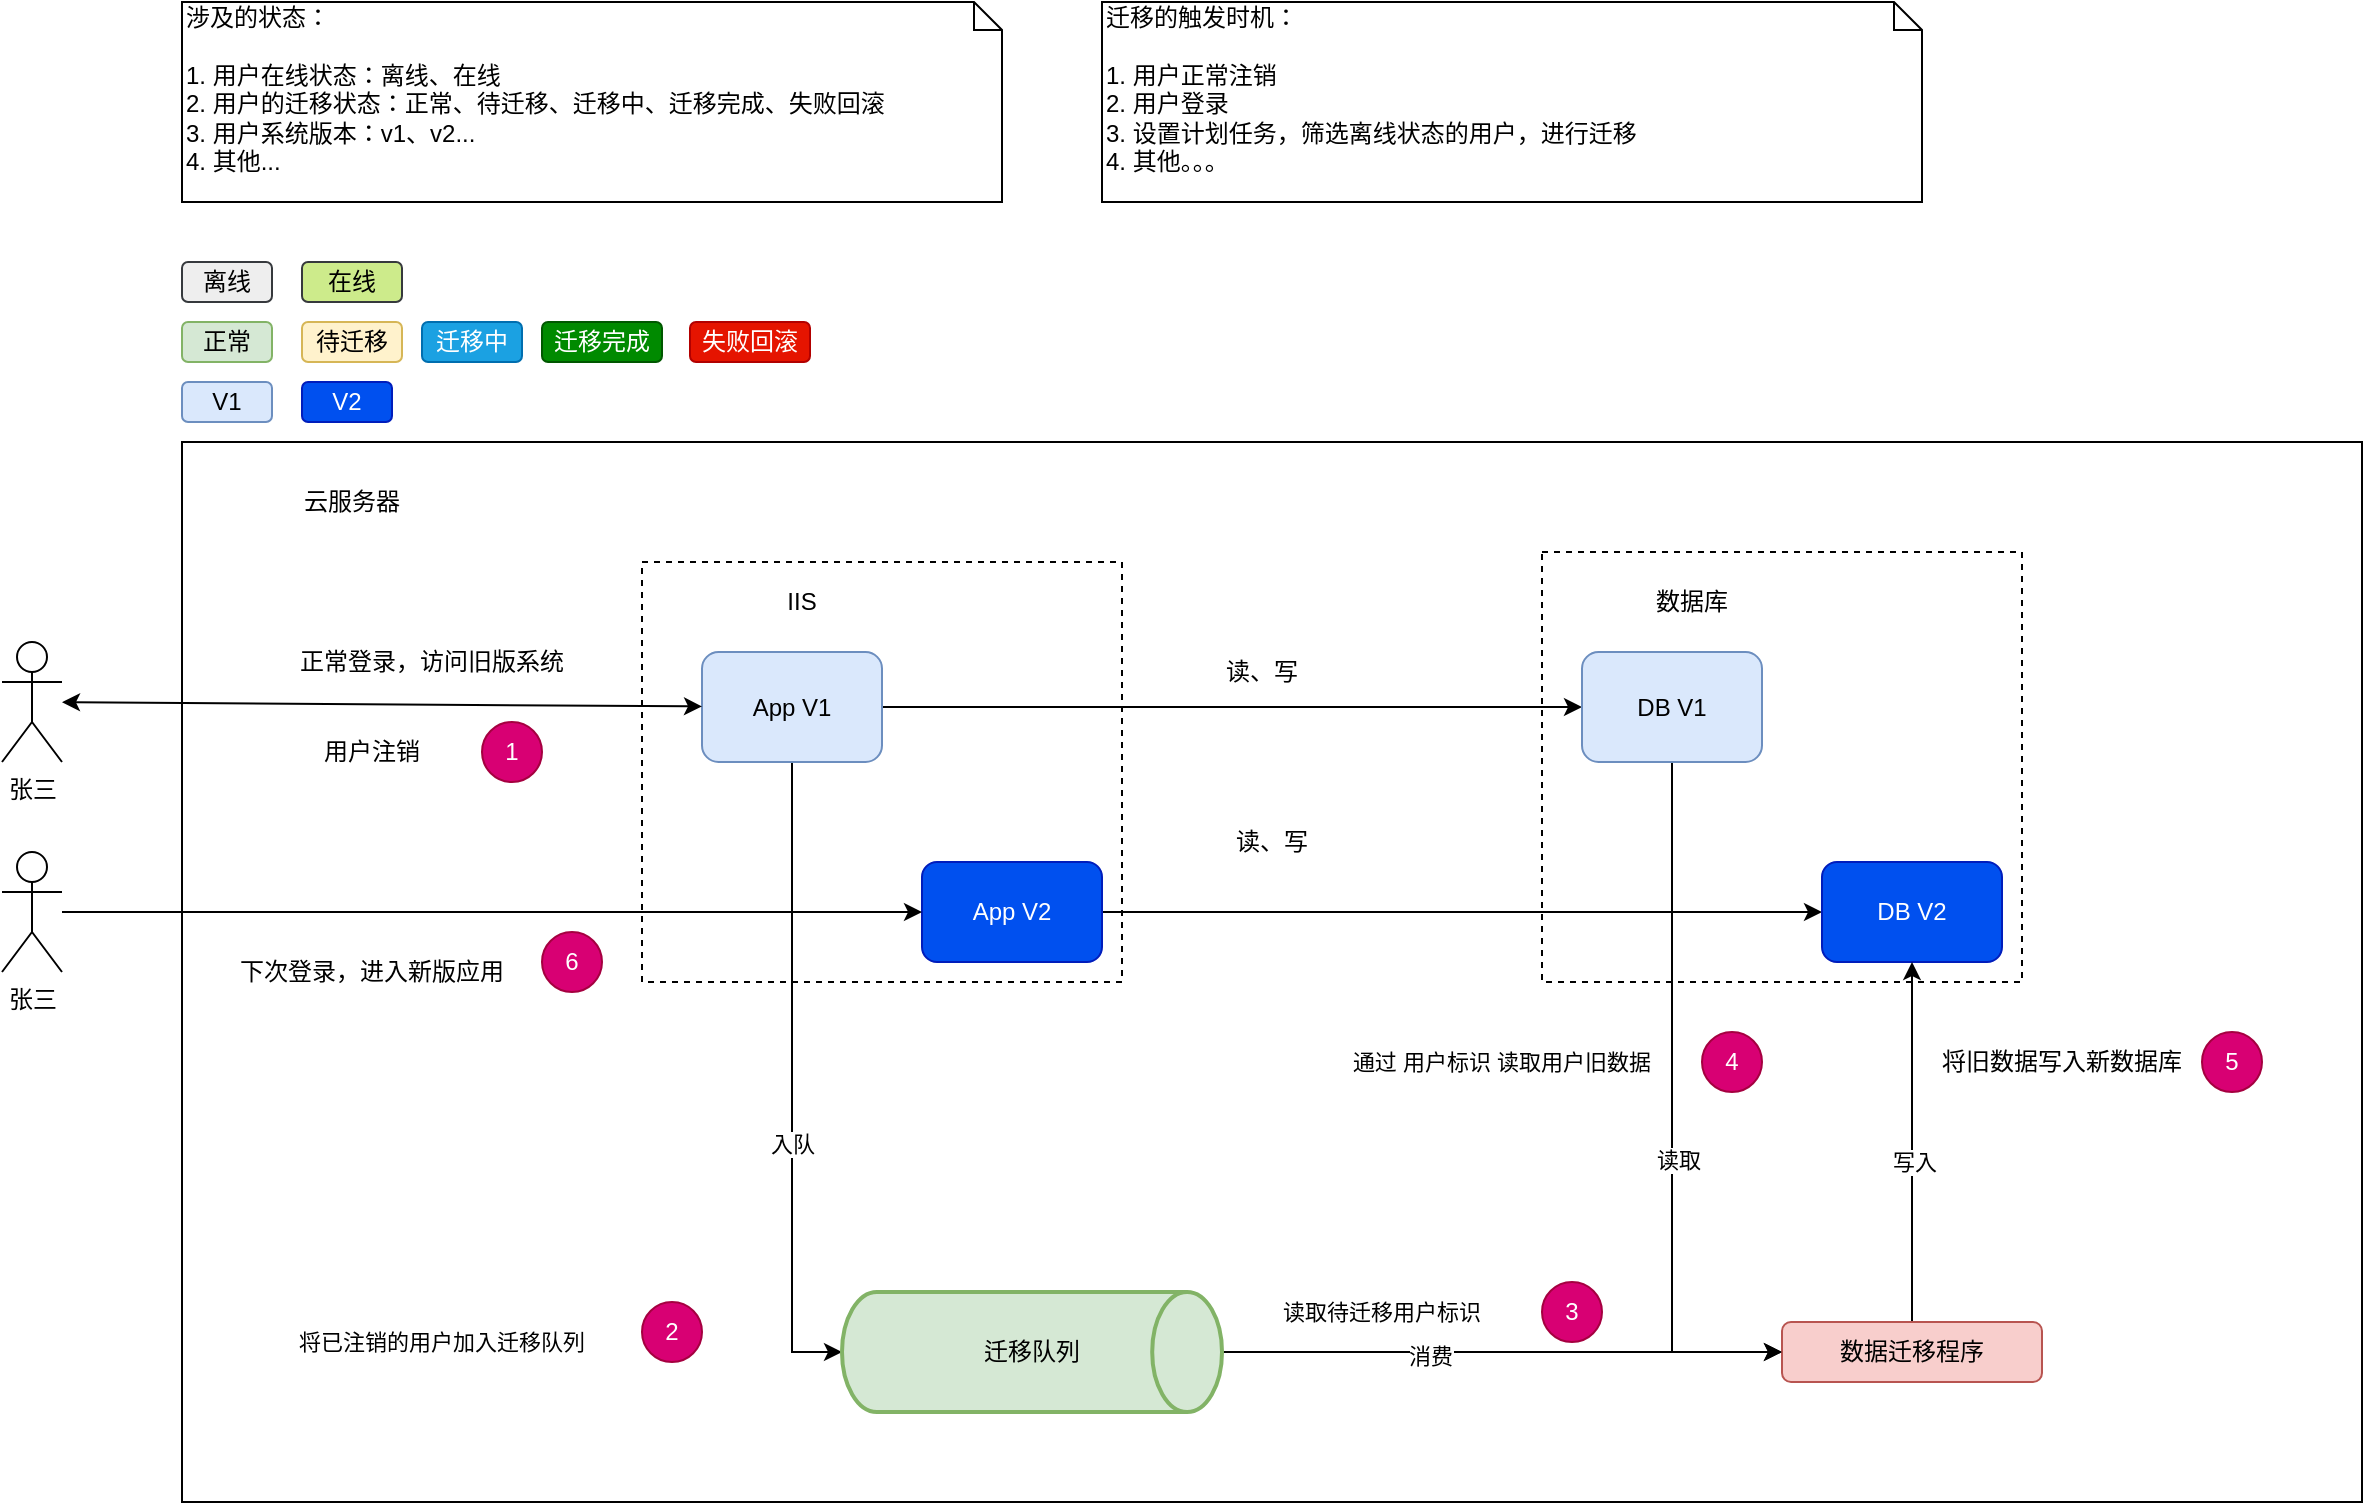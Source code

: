 <mxfile version="13.6.6" type="github">
  <diagram id="Lue05HmIanWhCoe9alP6" name="Page-1">
    <mxGraphModel dx="1422" dy="796" grid="1" gridSize="10" guides="1" tooltips="1" connect="1" arrows="1" fold="1" page="1" pageScale="1" pageWidth="827" pageHeight="1169" math="0" shadow="0">
      <root>
        <mxCell id="0" />
        <mxCell id="1" parent="0" />
        <mxCell id="NWO9Jg_MubUmfiNu8nZK-3" value="" style="rounded=0;whiteSpace=wrap;html=1;" vertex="1" parent="1">
          <mxGeometry x="100" y="370" width="1090" height="530" as="geometry" />
        </mxCell>
        <mxCell id="NWO9Jg_MubUmfiNu8nZK-12" value="" style="rounded=0;whiteSpace=wrap;html=1;dashed=1;" vertex="1" parent="1">
          <mxGeometry x="780" y="425" width="240" height="215" as="geometry" />
        </mxCell>
        <mxCell id="NWO9Jg_MubUmfiNu8nZK-4" value="" style="rounded=0;whiteSpace=wrap;html=1;dashed=1;" vertex="1" parent="1">
          <mxGeometry x="330" y="430" width="240" height="210" as="geometry" />
        </mxCell>
        <mxCell id="NWO9Jg_MubUmfiNu8nZK-1" value="张三" style="shape=umlActor;verticalLabelPosition=bottom;verticalAlign=top;html=1;" vertex="1" parent="1">
          <mxGeometry x="10" y="470" width="30" height="60" as="geometry" />
        </mxCell>
        <mxCell id="NWO9Jg_MubUmfiNu8nZK-47" style="edgeStyle=orthogonalEdgeStyle;rounded=0;orthogonalLoop=1;jettySize=auto;html=1;" edge="1" parent="1" source="NWO9Jg_MubUmfiNu8nZK-2" target="NWO9Jg_MubUmfiNu8nZK-8">
          <mxGeometry relative="1" as="geometry" />
        </mxCell>
        <mxCell id="NWO9Jg_MubUmfiNu8nZK-62" style="edgeStyle=orthogonalEdgeStyle;rounded=0;orthogonalLoop=1;jettySize=auto;html=1;entryX=0;entryY=0.5;entryDx=0;entryDy=0;entryPerimeter=0;" edge="1" parent="1" source="NWO9Jg_MubUmfiNu8nZK-2" target="NWO9Jg_MubUmfiNu8nZK-20">
          <mxGeometry relative="1" as="geometry" />
        </mxCell>
        <mxCell id="NWO9Jg_MubUmfiNu8nZK-67" value="入队" style="edgeLabel;html=1;align=center;verticalAlign=middle;resizable=0;points=[];" vertex="1" connectable="0" parent="NWO9Jg_MubUmfiNu8nZK-62">
          <mxGeometry x="0.137" y="1" relative="1" as="geometry">
            <mxPoint x="-1.03" y="8.29" as="offset" />
          </mxGeometry>
        </mxCell>
        <mxCell id="NWO9Jg_MubUmfiNu8nZK-2" value="App V1" style="rounded=1;whiteSpace=wrap;html=1;fillColor=#dae8fc;strokeColor=#6c8ebf;" vertex="1" parent="1">
          <mxGeometry x="360" y="475" width="90" height="55" as="geometry" />
        </mxCell>
        <mxCell id="NWO9Jg_MubUmfiNu8nZK-5" value="云服务器" style="text;html=1;strokeColor=none;fillColor=none;align=center;verticalAlign=middle;whiteSpace=wrap;rounded=0;" vertex="1" parent="1">
          <mxGeometry x="150" y="390" width="70" height="20" as="geometry" />
        </mxCell>
        <mxCell id="NWO9Jg_MubUmfiNu8nZK-6" value="IIS" style="text;html=1;strokeColor=none;fillColor=none;align=center;verticalAlign=middle;whiteSpace=wrap;rounded=0;" vertex="1" parent="1">
          <mxGeometry x="375" y="440" width="70" height="20" as="geometry" />
        </mxCell>
        <mxCell id="NWO9Jg_MubUmfiNu8nZK-46" style="edgeStyle=orthogonalEdgeStyle;rounded=0;orthogonalLoop=1;jettySize=auto;html=1;" edge="1" parent="1" source="NWO9Jg_MubUmfiNu8nZK-7" target="NWO9Jg_MubUmfiNu8nZK-9">
          <mxGeometry relative="1" as="geometry" />
        </mxCell>
        <mxCell id="NWO9Jg_MubUmfiNu8nZK-7" value="App V2" style="rounded=1;whiteSpace=wrap;html=1;fillColor=#0050ef;strokeColor=#001DBC;fontColor=#ffffff;" vertex="1" parent="1">
          <mxGeometry x="470" y="580" width="90" height="50" as="geometry" />
        </mxCell>
        <mxCell id="NWO9Jg_MubUmfiNu8nZK-50" style="edgeStyle=orthogonalEdgeStyle;rounded=0;orthogonalLoop=1;jettySize=auto;html=1;entryX=0;entryY=0.5;entryDx=0;entryDy=0;exitX=0.5;exitY=1;exitDx=0;exitDy=0;" edge="1" parent="1" source="NWO9Jg_MubUmfiNu8nZK-8" target="NWO9Jg_MubUmfiNu8nZK-18">
          <mxGeometry relative="1" as="geometry" />
        </mxCell>
        <mxCell id="NWO9Jg_MubUmfiNu8nZK-51" value="读取" style="edgeLabel;html=1;align=center;verticalAlign=middle;resizable=0;points=[];" vertex="1" connectable="0" parent="NWO9Jg_MubUmfiNu8nZK-50">
          <mxGeometry x="0.135" y="3" relative="1" as="geometry">
            <mxPoint as="offset" />
          </mxGeometry>
        </mxCell>
        <mxCell id="NWO9Jg_MubUmfiNu8nZK-8" value="DB V1" style="rounded=1;whiteSpace=wrap;html=1;fillColor=#dae8fc;strokeColor=#6c8ebf;" vertex="1" parent="1">
          <mxGeometry x="800" y="475" width="90" height="55" as="geometry" />
        </mxCell>
        <mxCell id="NWO9Jg_MubUmfiNu8nZK-9" value="DB V2" style="rounded=1;whiteSpace=wrap;html=1;fillColor=#0050ef;strokeColor=#001DBC;fontColor=#ffffff;" vertex="1" parent="1">
          <mxGeometry x="920" y="580" width="90" height="50" as="geometry" />
        </mxCell>
        <mxCell id="NWO9Jg_MubUmfiNu8nZK-13" value="数据库" style="text;html=1;strokeColor=none;fillColor=none;align=center;verticalAlign=middle;whiteSpace=wrap;rounded=0;" vertex="1" parent="1">
          <mxGeometry x="820" y="440" width="70" height="20" as="geometry" />
        </mxCell>
        <mxCell id="NWO9Jg_MubUmfiNu8nZK-37" style="edgeStyle=orthogonalEdgeStyle;rounded=0;orthogonalLoop=1;jettySize=auto;html=1;" edge="1" parent="1" source="NWO9Jg_MubUmfiNu8nZK-18" target="NWO9Jg_MubUmfiNu8nZK-9">
          <mxGeometry relative="1" as="geometry" />
        </mxCell>
        <mxCell id="NWO9Jg_MubUmfiNu8nZK-53" value="写入" style="edgeLabel;html=1;align=center;verticalAlign=middle;resizable=0;points=[];" vertex="1" connectable="0" parent="NWO9Jg_MubUmfiNu8nZK-37">
          <mxGeometry x="-0.111" y="-1" relative="1" as="geometry">
            <mxPoint as="offset" />
          </mxGeometry>
        </mxCell>
        <mxCell id="NWO9Jg_MubUmfiNu8nZK-18" value="数据迁移程序" style="rounded=1;whiteSpace=wrap;html=1;fillColor=#f8cecc;strokeColor=#b85450;" vertex="1" parent="1">
          <mxGeometry x="900" y="810" width="130" height="30" as="geometry" />
        </mxCell>
        <mxCell id="NWO9Jg_MubUmfiNu8nZK-31" style="edgeStyle=orthogonalEdgeStyle;rounded=0;orthogonalLoop=1;jettySize=auto;html=1;" edge="1" parent="1" source="NWO9Jg_MubUmfiNu8nZK-20" target="NWO9Jg_MubUmfiNu8nZK-18">
          <mxGeometry relative="1" as="geometry" />
        </mxCell>
        <mxCell id="NWO9Jg_MubUmfiNu8nZK-54" value="消费" style="edgeLabel;html=1;align=center;verticalAlign=middle;resizable=0;points=[];" vertex="1" connectable="0" parent="NWO9Jg_MubUmfiNu8nZK-31">
          <mxGeometry x="-0.26" y="-2" relative="1" as="geometry">
            <mxPoint as="offset" />
          </mxGeometry>
        </mxCell>
        <mxCell id="NWO9Jg_MubUmfiNu8nZK-20" value="迁移队列" style="strokeWidth=2;html=1;shape=mxgraph.flowchart.direct_data;whiteSpace=wrap;fillColor=#d5e8d4;strokeColor=#82b366;" vertex="1" parent="1">
          <mxGeometry x="430" y="795" width="190" height="60" as="geometry" />
        </mxCell>
        <mxCell id="NWO9Jg_MubUmfiNu8nZK-33" value="1" style="ellipse;whiteSpace=wrap;html=1;aspect=fixed;fillColor=#d80073;strokeColor=#A50040;fontColor=#ffffff;" vertex="1" parent="1">
          <mxGeometry x="250" y="510" width="30" height="30" as="geometry" />
        </mxCell>
        <mxCell id="NWO9Jg_MubUmfiNu8nZK-34" value="2" style="ellipse;whiteSpace=wrap;html=1;aspect=fixed;fillColor=#d80073;strokeColor=#A50040;fontColor=#ffffff;" vertex="1" parent="1">
          <mxGeometry x="330" y="800" width="30" height="30" as="geometry" />
        </mxCell>
        <mxCell id="NWO9Jg_MubUmfiNu8nZK-35" value="3" style="ellipse;whiteSpace=wrap;html=1;aspect=fixed;fillColor=#d80073;strokeColor=#A50040;fontColor=#ffffff;" vertex="1" parent="1">
          <mxGeometry x="780" y="790" width="30" height="30" as="geometry" />
        </mxCell>
        <mxCell id="NWO9Jg_MubUmfiNu8nZK-36" value="4" style="ellipse;whiteSpace=wrap;html=1;aspect=fixed;fillColor=#d80073;strokeColor=#A50040;fontColor=#ffffff;" vertex="1" parent="1">
          <mxGeometry x="860" y="665" width="30" height="30" as="geometry" />
        </mxCell>
        <mxCell id="NWO9Jg_MubUmfiNu8nZK-38" value="将旧数据写入新数据库" style="text;html=1;strokeColor=none;fillColor=none;align=center;verticalAlign=middle;whiteSpace=wrap;rounded=0;" vertex="1" parent="1">
          <mxGeometry x="960" y="670" width="160" height="20" as="geometry" />
        </mxCell>
        <mxCell id="NWO9Jg_MubUmfiNu8nZK-39" value="&#xa;&#xa;&lt;span style=&quot;color: rgb(0, 0, 0); font-family: helvetica; font-size: 11px; font-style: normal; font-weight: 400; letter-spacing: normal; text-align: center; text-indent: 0px; text-transform: none; word-spacing: 0px; background-color: rgb(255, 255, 255); display: inline; float: none;&quot;&gt;通过 用户标识 读取用户旧数据&lt;/span&gt;&#xa;&#xa;" style="text;html=1;strokeColor=none;fillColor=none;align=center;verticalAlign=middle;whiteSpace=wrap;rounded=0;" vertex="1" parent="1">
          <mxGeometry x="670" y="670" width="180" height="20" as="geometry" />
        </mxCell>
        <mxCell id="NWO9Jg_MubUmfiNu8nZK-40" value="5" style="ellipse;whiteSpace=wrap;html=1;aspect=fixed;fillColor=#d80073;strokeColor=#A50040;fontColor=#ffffff;" vertex="1" parent="1">
          <mxGeometry x="1110" y="665" width="30" height="30" as="geometry" />
        </mxCell>
        <mxCell id="NWO9Jg_MubUmfiNu8nZK-41" value="6" style="ellipse;whiteSpace=wrap;html=1;aspect=fixed;fillColor=#d80073;strokeColor=#A50040;fontColor=#ffffff;" vertex="1" parent="1">
          <mxGeometry x="280" y="615" width="30" height="30" as="geometry" />
        </mxCell>
        <mxCell id="NWO9Jg_MubUmfiNu8nZK-45" value="&lt;span style=&quot;font-size: 11px ; background-color: rgb(255 , 255 , 255)&quot;&gt;读取待迁移用户标识&lt;/span&gt;" style="text;html=1;strokeColor=none;fillColor=none;align=center;verticalAlign=middle;whiteSpace=wrap;rounded=0;" vertex="1" parent="1">
          <mxGeometry x="630" y="795" width="140" height="20" as="geometry" />
        </mxCell>
        <mxCell id="NWO9Jg_MubUmfiNu8nZK-49" value="&#xa;&#xa;&lt;span style=&quot;color: rgb(0, 0, 0); font-family: helvetica; font-size: 11px; font-style: normal; font-weight: 400; letter-spacing: normal; text-align: center; text-indent: 0px; text-transform: none; word-spacing: 0px; background-color: rgb(255, 255, 255); display: inline; float: none;&quot;&gt;将已注销的用户加入迁移队列&lt;/span&gt;&#xa;&#xa;" style="text;html=1;strokeColor=none;fillColor=none;align=center;verticalAlign=middle;whiteSpace=wrap;rounded=0;" vertex="1" parent="1">
          <mxGeometry x="140" y="810" width="180" height="20" as="geometry" />
        </mxCell>
        <mxCell id="NWO9Jg_MubUmfiNu8nZK-58" style="edgeStyle=orthogonalEdgeStyle;rounded=0;orthogonalLoop=1;jettySize=auto;html=1;entryX=0;entryY=0.5;entryDx=0;entryDy=0;" edge="1" parent="1" source="NWO9Jg_MubUmfiNu8nZK-56" target="NWO9Jg_MubUmfiNu8nZK-7">
          <mxGeometry relative="1" as="geometry">
            <mxPoint x="40" y="590" as="sourcePoint" />
          </mxGeometry>
        </mxCell>
        <mxCell id="NWO9Jg_MubUmfiNu8nZK-56" value="张三" style="shape=umlActor;verticalLabelPosition=bottom;verticalAlign=top;html=1;" vertex="1" parent="1">
          <mxGeometry x="10" y="575" width="30" height="60" as="geometry" />
        </mxCell>
        <mxCell id="NWO9Jg_MubUmfiNu8nZK-59" value="下次登录，进入新版应用" style="text;html=1;strokeColor=none;fillColor=none;align=center;verticalAlign=middle;whiteSpace=wrap;rounded=0;" vertex="1" parent="1">
          <mxGeometry x="120" y="625" width="150" height="20" as="geometry" />
        </mxCell>
        <mxCell id="NWO9Jg_MubUmfiNu8nZK-61" value="用户注销" style="text;html=1;strokeColor=none;fillColor=none;align=center;verticalAlign=middle;whiteSpace=wrap;rounded=0;" vertex="1" parent="1">
          <mxGeometry x="165" y="515" width="60" height="20" as="geometry" />
        </mxCell>
        <mxCell id="NWO9Jg_MubUmfiNu8nZK-65" value="" style="endArrow=classic;startArrow=classic;html=1;" edge="1" parent="1" source="NWO9Jg_MubUmfiNu8nZK-1" target="NWO9Jg_MubUmfiNu8nZK-2">
          <mxGeometry width="50" height="50" relative="1" as="geometry">
            <mxPoint x="580" y="620" as="sourcePoint" />
            <mxPoint x="630" y="570" as="targetPoint" />
          </mxGeometry>
        </mxCell>
        <mxCell id="NWO9Jg_MubUmfiNu8nZK-66" value="正常登录，访问旧版系统" style="text;html=1;strokeColor=none;fillColor=none;align=center;verticalAlign=middle;whiteSpace=wrap;rounded=0;" vertex="1" parent="1">
          <mxGeometry x="150" y="470" width="150" height="20" as="geometry" />
        </mxCell>
        <mxCell id="NWO9Jg_MubUmfiNu8nZK-69" value="读、写" style="text;html=1;strokeColor=none;fillColor=none;align=center;verticalAlign=middle;whiteSpace=wrap;rounded=0;" vertex="1" parent="1">
          <mxGeometry x="620" y="475" width="40" height="20" as="geometry" />
        </mxCell>
        <mxCell id="NWO9Jg_MubUmfiNu8nZK-70" value="读、写" style="text;html=1;strokeColor=none;fillColor=none;align=center;verticalAlign=middle;whiteSpace=wrap;rounded=0;" vertex="1" parent="1">
          <mxGeometry x="625" y="560" width="40" height="20" as="geometry" />
        </mxCell>
        <mxCell id="NWO9Jg_MubUmfiNu8nZK-71" value="涉及的状态：&lt;br&gt;&lt;br&gt;1. 用户在线状态：离线、在线&lt;br&gt;2. 用户的迁移状态：正常、待迁移、迁移中、迁移完成、失败回滚&lt;br&gt;3. 用户系统版本：v1、v2...&lt;br&gt;4. 其他..." style="shape=note;whiteSpace=wrap;html=1;size=14;verticalAlign=top;align=left;spacingTop=-6;" vertex="1" parent="1">
          <mxGeometry x="100" y="150" width="410" height="100" as="geometry" />
        </mxCell>
        <mxCell id="NWO9Jg_MubUmfiNu8nZK-72" value="迁移的触发时机：&lt;br&gt;&lt;br&gt;1. 用户正常注销&lt;br&gt;2. 用户登录&lt;br&gt;3. 设置计划任务，筛选离线状态的用户，进行迁移&lt;br&gt;4. 其他。。。" style="shape=note;whiteSpace=wrap;html=1;size=14;verticalAlign=top;align=left;spacingTop=-6;" vertex="1" parent="1">
          <mxGeometry x="560" y="150" width="410" height="100" as="geometry" />
        </mxCell>
        <mxCell id="NWO9Jg_MubUmfiNu8nZK-73" value="离线" style="rounded=1;whiteSpace=wrap;html=1;fillColor=#eeeeee;strokeColor=#36393d;" vertex="1" parent="1">
          <mxGeometry x="100" y="280" width="45" height="20" as="geometry" />
        </mxCell>
        <mxCell id="NWO9Jg_MubUmfiNu8nZK-74" value="在线" style="rounded=1;whiteSpace=wrap;html=1;fillColor=#cdeb8b;strokeColor=#36393d;" vertex="1" parent="1">
          <mxGeometry x="160" y="280" width="50" height="20" as="geometry" />
        </mxCell>
        <mxCell id="NWO9Jg_MubUmfiNu8nZK-75" value="正常" style="rounded=1;whiteSpace=wrap;html=1;fillColor=#d5e8d4;strokeColor=#82b366;" vertex="1" parent="1">
          <mxGeometry x="100" y="310" width="45" height="20" as="geometry" />
        </mxCell>
        <mxCell id="NWO9Jg_MubUmfiNu8nZK-76" value="待迁移" style="rounded=1;whiteSpace=wrap;html=1;fillColor=#fff2cc;strokeColor=#d6b656;" vertex="1" parent="1">
          <mxGeometry x="160" y="310" width="50" height="20" as="geometry" />
        </mxCell>
        <mxCell id="NWO9Jg_MubUmfiNu8nZK-77" value="迁移中" style="rounded=1;whiteSpace=wrap;html=1;fillColor=#1ba1e2;strokeColor=#006EAF;fontColor=#ffffff;" vertex="1" parent="1">
          <mxGeometry x="220" y="310" width="50" height="20" as="geometry" />
        </mxCell>
        <mxCell id="NWO9Jg_MubUmfiNu8nZK-78" value="迁移完成" style="rounded=1;whiteSpace=wrap;html=1;fillColor=#008a00;strokeColor=#005700;fontColor=#ffffff;" vertex="1" parent="1">
          <mxGeometry x="280" y="310" width="60" height="20" as="geometry" />
        </mxCell>
        <mxCell id="NWO9Jg_MubUmfiNu8nZK-79" value="失败回滚" style="rounded=1;whiteSpace=wrap;html=1;fillColor=#e51400;strokeColor=#B20000;fontColor=#ffffff;" vertex="1" parent="1">
          <mxGeometry x="354" y="310" width="60" height="20" as="geometry" />
        </mxCell>
        <mxCell id="NWO9Jg_MubUmfiNu8nZK-80" value="V1" style="rounded=1;whiteSpace=wrap;html=1;fillColor=#dae8fc;strokeColor=#6c8ebf;" vertex="1" parent="1">
          <mxGeometry x="100" y="340" width="45" height="20" as="geometry" />
        </mxCell>
        <mxCell id="NWO9Jg_MubUmfiNu8nZK-81" value="V2" style="rounded=1;whiteSpace=wrap;html=1;fillColor=#0050ef;strokeColor=#001DBC;fontColor=#ffffff;" vertex="1" parent="1">
          <mxGeometry x="160" y="340" width="45" height="20" as="geometry" />
        </mxCell>
      </root>
    </mxGraphModel>
  </diagram>
</mxfile>

